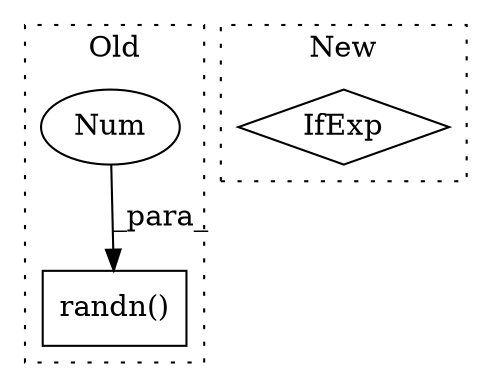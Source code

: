 digraph G {
subgraph cluster0 {
1 [label="randn()" a="75" s="14212,14238" l="12,1" shape="box"];
3 [label="Num" a="76" s="14224" l="1" shape="ellipse"];
label = "Old";
style="dotted";
}
subgraph cluster1 {
2 [label="IfExp" a="51" s="12218,12227" l="4,6" shape="diamond"];
label = "New";
style="dotted";
}
3 -> 1 [label="_para_"];
}